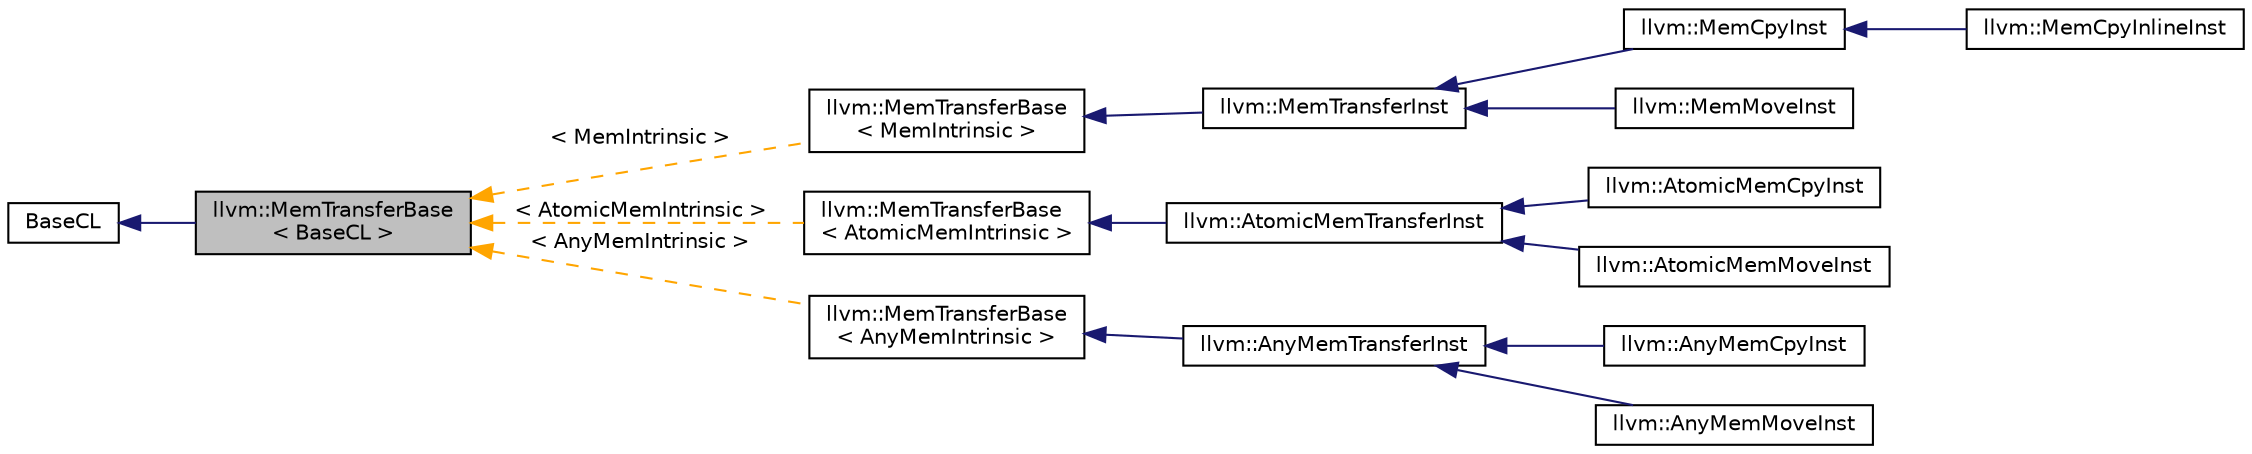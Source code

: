 digraph "llvm::MemTransferBase&lt; BaseCL &gt;"
{
 // LATEX_PDF_SIZE
  bgcolor="transparent";
  edge [fontname="Helvetica",fontsize="10",labelfontname="Helvetica",labelfontsize="10"];
  node [fontname="Helvetica",fontsize="10",shape=record];
  rankdir="LR";
  Node1 [label="llvm::MemTransferBase\l\< BaseCL \>",height=0.2,width=0.4,color="black", fillcolor="grey75", style="filled", fontcolor="black",tooltip="Common base class for all memory transfer intrinsics."];
  Node2 -> Node1 [dir="back",color="midnightblue",fontsize="10",style="solid",fontname="Helvetica"];
  Node2 [label="BaseCL",height=0.2,width=0.4,color="black",URL="$classBaseCL.html",tooltip=" "];
  Node1 -> Node3 [dir="back",color="orange",fontsize="10",style="dashed",label=" \< MemIntrinsic \>" ,fontname="Helvetica"];
  Node3 [label="llvm::MemTransferBase\l\< MemIntrinsic \>",height=0.2,width=0.4,color="black",URL="$classllvm_1_1MemTransferBase.html",tooltip=" "];
  Node3 -> Node4 [dir="back",color="midnightblue",fontsize="10",style="solid",fontname="Helvetica"];
  Node4 [label="llvm::MemTransferInst",height=0.2,width=0.4,color="black",URL="$classllvm_1_1MemTransferInst.html",tooltip="This class wraps the llvm.memcpy/memmove intrinsics."];
  Node4 -> Node5 [dir="back",color="midnightblue",fontsize="10",style="solid",fontname="Helvetica"];
  Node5 [label="llvm::MemCpyInst",height=0.2,width=0.4,color="black",URL="$classllvm_1_1MemCpyInst.html",tooltip="This class wraps the llvm.memcpy intrinsic."];
  Node5 -> Node6 [dir="back",color="midnightblue",fontsize="10",style="solid",fontname="Helvetica"];
  Node6 [label="llvm::MemCpyInlineInst",height=0.2,width=0.4,color="black",URL="$classllvm_1_1MemCpyInlineInst.html",tooltip="This class wraps the llvm.memcpy.inline intrinsic."];
  Node4 -> Node7 [dir="back",color="midnightblue",fontsize="10",style="solid",fontname="Helvetica"];
  Node7 [label="llvm::MemMoveInst",height=0.2,width=0.4,color="black",URL="$classllvm_1_1MemMoveInst.html",tooltip="This class wraps the llvm.memmove intrinsic."];
  Node1 -> Node8 [dir="back",color="orange",fontsize="10",style="dashed",label=" \< AtomicMemIntrinsic \>" ,fontname="Helvetica"];
  Node8 [label="llvm::MemTransferBase\l\< AtomicMemIntrinsic \>",height=0.2,width=0.4,color="black",URL="$classllvm_1_1MemTransferBase.html",tooltip=" "];
  Node8 -> Node9 [dir="back",color="midnightblue",fontsize="10",style="solid",fontname="Helvetica"];
  Node9 [label="llvm::AtomicMemTransferInst",height=0.2,width=0.4,color="black",URL="$classllvm_1_1AtomicMemTransferInst.html",tooltip=" "];
  Node9 -> Node10 [dir="back",color="midnightblue",fontsize="10",style="solid",fontname="Helvetica"];
  Node10 [label="llvm::AtomicMemCpyInst",height=0.2,width=0.4,color="black",URL="$classllvm_1_1AtomicMemCpyInst.html",tooltip="This class represents the atomic memcpy intrinsic i.e."];
  Node9 -> Node11 [dir="back",color="midnightblue",fontsize="10",style="solid",fontname="Helvetica"];
  Node11 [label="llvm::AtomicMemMoveInst",height=0.2,width=0.4,color="black",URL="$classllvm_1_1AtomicMemMoveInst.html",tooltip="This class represents the atomic memmove intrinsic i.e."];
  Node1 -> Node12 [dir="back",color="orange",fontsize="10",style="dashed",label=" \< AnyMemIntrinsic \>" ,fontname="Helvetica"];
  Node12 [label="llvm::MemTransferBase\l\< AnyMemIntrinsic \>",height=0.2,width=0.4,color="black",URL="$classllvm_1_1MemTransferBase.html",tooltip=" "];
  Node12 -> Node13 [dir="back",color="midnightblue",fontsize="10",style="solid",fontname="Helvetica"];
  Node13 [label="llvm::AnyMemTransferInst",height=0.2,width=0.4,color="black",URL="$classllvm_1_1AnyMemTransferInst.html",tooltip=" "];
  Node13 -> Node14 [dir="back",color="midnightblue",fontsize="10",style="solid",fontname="Helvetica"];
  Node14 [label="llvm::AnyMemCpyInst",height=0.2,width=0.4,color="black",URL="$classllvm_1_1AnyMemCpyInst.html",tooltip="This class represents any memcpy intrinsic i.e."];
  Node13 -> Node15 [dir="back",color="midnightblue",fontsize="10",style="solid",fontname="Helvetica"];
  Node15 [label="llvm::AnyMemMoveInst",height=0.2,width=0.4,color="black",URL="$classllvm_1_1AnyMemMoveInst.html",tooltip="This class represents any memmove intrinsic i.e."];
}
